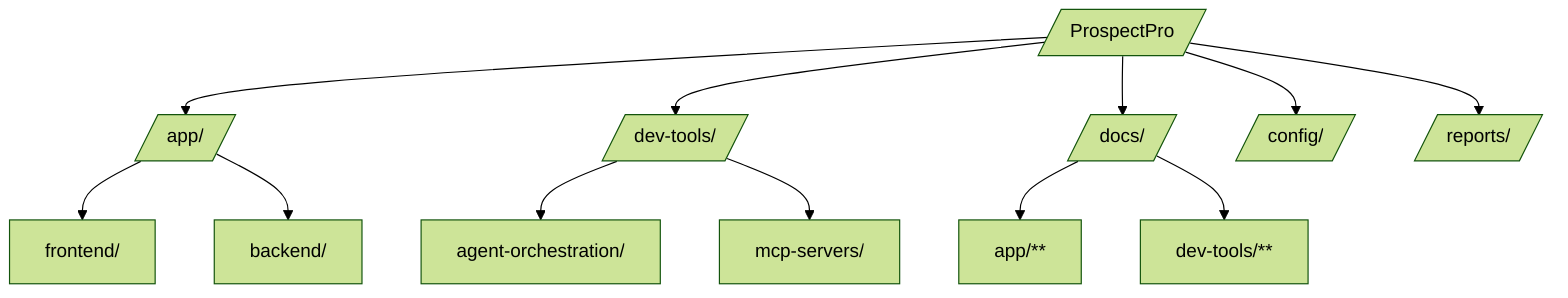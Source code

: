 %%{init: {"theme": "forest"} }%%
%% accTitle: Hybrid Mono-Repo File Tree
%% accDescr: High-level layout for app, dev tools, documentation, and configs.
graph TD
  Root[/"ProspectPro"/]
  Root --> App[/"app/"/]
  Root --> DevTools[/"dev-tools/"/]
  Root --> Docs[/"docs/"/]
  Root --> Config[/"config/"/]
  Root --> Reports[/"reports/"/]
  App --> Frontend["frontend/"]
  App --> Backend["backend/"]
  DevTools --> Agents["agent-orchestration/"]
  DevTools --> MCPServers["mcp-servers/"]
  Docs --> AppDocs["app/**"]
  Docs --> ToolDocs["dev-tools/**"]